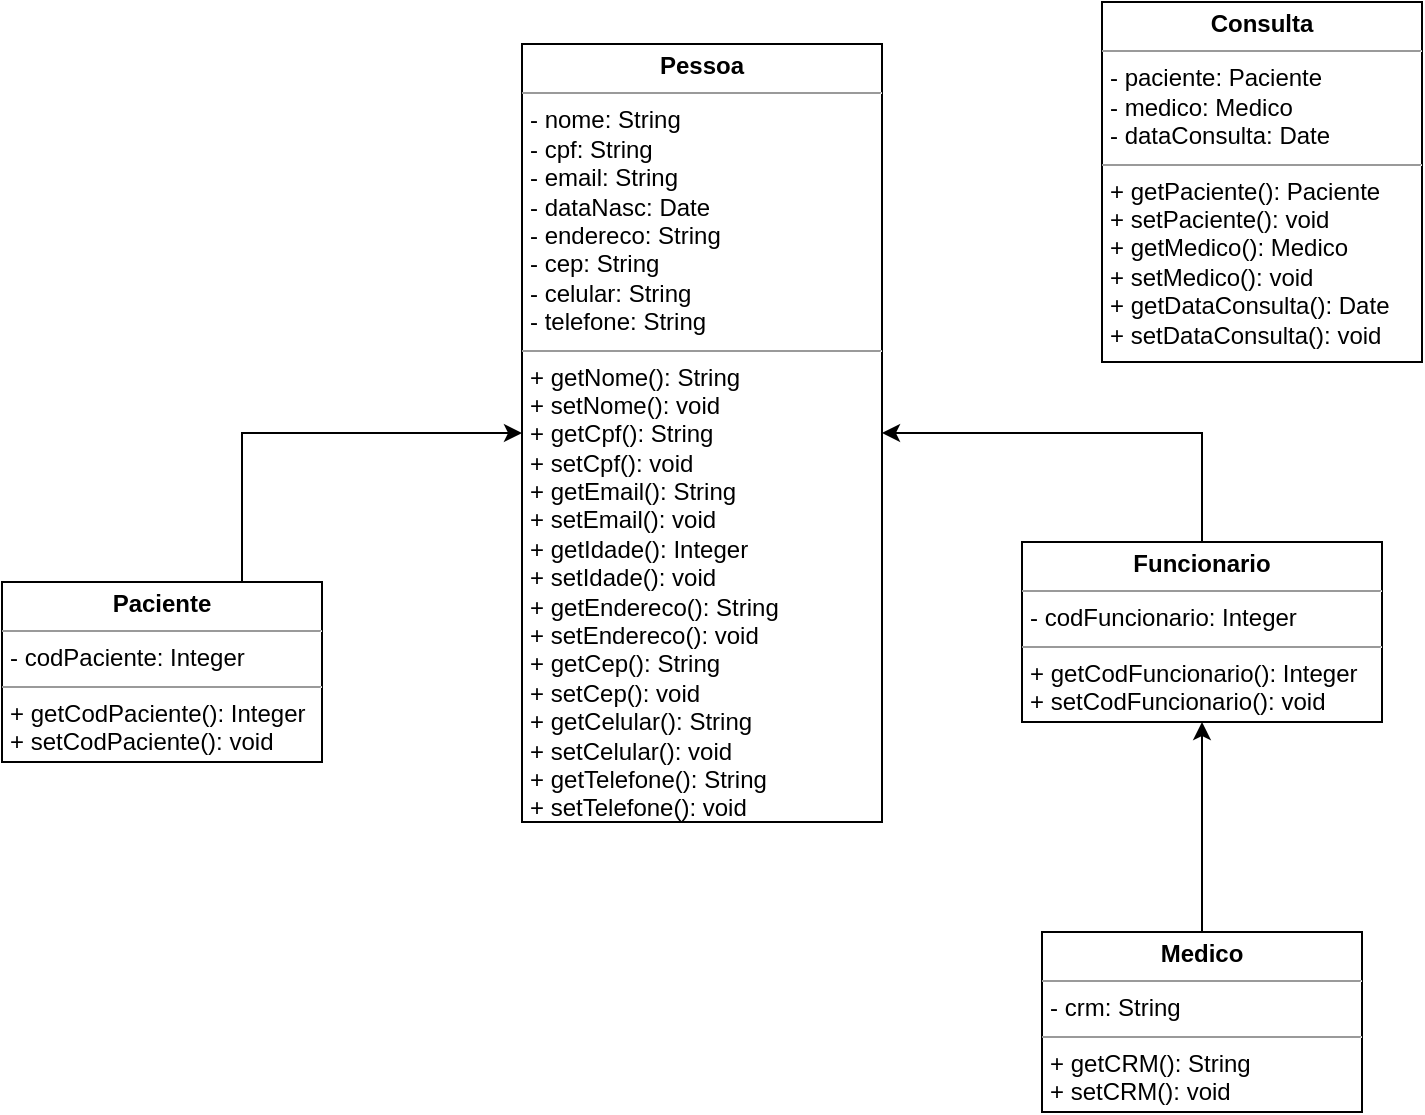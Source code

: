 <mxfile version="12.1.0" type="github" pages="1"><diagram id="ERxTOW4LmEn2Jtx4PXD8" name="Page-1"><mxGraphModel dx="1360" dy="802" grid="1" gridSize="10" guides="1" tooltips="1" connect="1" arrows="1" fold="1" page="1" pageScale="1" pageWidth="850" pageHeight="1100" math="0" shadow="0"><root><mxCell id="0"/><mxCell id="1" parent="0"/><mxCell id="YiNwjbArZB3FMrnhYyiu-31" style="edgeStyle=orthogonalEdgeStyle;rounded=0;orthogonalLoop=1;jettySize=auto;html=1;entryX=0.481;entryY=1.038;entryDx=0;entryDy=0;entryPerimeter=0;" parent="1" edge="1"><mxGeometry relative="1" as="geometry"><mxPoint x="290" y="180" as="sourcePoint"/></mxGeometry></mxCell><mxCell id="1cFCSTRzX2c1gAWlnHBy-112" style="edgeStyle=orthogonalEdgeStyle;rounded=0;orthogonalLoop=1;jettySize=auto;html=1;entryX=0.481;entryY=1.038;entryDx=0;entryDy=0;entryPerimeter=0;" parent="1" edge="1"><mxGeometry relative="1" as="geometry"><mxPoint x="290" y="180" as="sourcePoint"/></mxGeometry></mxCell><mxCell id="1cFCSTRzX2c1gAWlnHBy-204" style="edgeStyle=orthogonalEdgeStyle;rounded=0;orthogonalLoop=1;jettySize=auto;html=1;entryX=0.481;entryY=1.038;entryDx=0;entryDy=0;entryPerimeter=0;" parent="1" edge="1"><mxGeometry relative="1" as="geometry"><mxPoint x="300" y="190" as="sourcePoint"/></mxGeometry></mxCell><mxCell id="1cFCSTRzX2c1gAWlnHBy-258" value="&lt;p style=&quot;margin: 0px ; margin-top: 4px ; text-align: center&quot;&gt;&lt;b&gt;Pessoa&lt;/b&gt;&lt;/p&gt;&lt;hr size=&quot;1&quot;&gt;&lt;p style=&quot;margin: 0px ; margin-left: 4px&quot;&gt;- nome: String&lt;/p&gt;&lt;p style=&quot;margin: 0px ; margin-left: 4px&quot;&gt;- cpf: String&lt;/p&gt;&lt;p style=&quot;margin: 0px ; margin-left: 4px&quot;&gt;- email: String&lt;/p&gt;&lt;p style=&quot;margin: 0px ; margin-left: 4px&quot;&gt;- dataNasc: Date&lt;/p&gt;&lt;p style=&quot;margin: 0px ; margin-left: 4px&quot;&gt;- endereco: String&lt;/p&gt;&lt;p style=&quot;margin: 0px ; margin-left: 4px&quot;&gt;- cep: String&lt;/p&gt;&lt;p style=&quot;margin: 0px ; margin-left: 4px&quot;&gt;- celular: String&lt;/p&gt;&lt;p style=&quot;margin: 0px ; margin-left: 4px&quot;&gt;- telefone: String&lt;/p&gt;&lt;hr size=&quot;1&quot;&gt;&lt;p style=&quot;margin: 0px 0px 0px 4px&quot;&gt;+ getNome(): String&lt;/p&gt;&lt;p style=&quot;margin: 0px 0px 0px 4px&quot;&gt;+ setNome(): void&lt;/p&gt;&lt;p style=&quot;margin: 0px 0px 0px 4px&quot;&gt;+ getCpf(): String&lt;/p&gt;&lt;p style=&quot;margin: 0px 0px 0px 4px&quot;&gt;+ setCpf(): void&lt;/p&gt;&lt;p style=&quot;margin: 0px 0px 0px 4px&quot;&gt;+ getEmail(): String&lt;/p&gt;&lt;p style=&quot;margin: 0px 0px 0px 4px&quot;&gt;+ setEmail(): void&lt;/p&gt;&lt;p style=&quot;margin: 0px 0px 0px 4px&quot;&gt;+ getIdade(): Integer&lt;/p&gt;&lt;p style=&quot;margin: 0px 0px 0px 4px&quot;&gt;+ setIdade(): void&lt;/p&gt;&lt;p style=&quot;margin: 0px 0px 0px 4px&quot;&gt;+ getEndereco(): String&lt;/p&gt;&lt;p style=&quot;margin: 0px 0px 0px 4px&quot;&gt;+ setEndereco(): void&lt;/p&gt;&lt;p style=&quot;margin: 0px 0px 0px 4px&quot;&gt;+ getCep&lt;span&gt;(): String&lt;/span&gt;&lt;/p&gt;&lt;p style=&quot;margin: 0px 0px 0px 4px&quot;&gt;+ setCep(): void&lt;/p&gt;&lt;p style=&quot;margin: 0px 0px 0px 4px&quot;&gt;+ getCelular&lt;span&gt;(): String&lt;/span&gt;&lt;/p&gt;&lt;p style=&quot;margin: 0px 0px 0px 4px&quot;&gt;+ setCelular(): void&lt;/p&gt;&lt;p style=&quot;margin: 0px 0px 0px 4px&quot;&gt;+ getTelefone&lt;span&gt;(): String&lt;/span&gt;&lt;/p&gt;&lt;p style=&quot;margin: 0px 0px 0px 4px&quot;&gt;+ setTelefone(): void&lt;/p&gt;&lt;p style=&quot;margin: 0px 0px 0px 4px&quot;&gt;&lt;br&gt;&lt;/p&gt;&lt;p style=&quot;margin: 0px 0px 0px 4px&quot;&gt;&lt;br&gt;&lt;/p&gt;" style="verticalAlign=top;align=left;overflow=fill;fontSize=12;fontFamily=Helvetica;html=1;" parent="1" vertex="1"><mxGeometry x="330" y="61" width="180" height="389" as="geometry"/></mxCell><mxCell id="1cFCSTRzX2c1gAWlnHBy-272" value="" style="edgeStyle=orthogonalEdgeStyle;rounded=0;orthogonalLoop=1;jettySize=auto;html=1;entryX=0;entryY=0.5;entryDx=0;entryDy=0;exitX=0.75;exitY=0;exitDx=0;exitDy=0;" parent="1" source="1cFCSTRzX2c1gAWlnHBy-259" target="1cFCSTRzX2c1gAWlnHBy-258" edge="1"><mxGeometry relative="1" as="geometry"><mxPoint x="150" y="250" as="targetPoint"/></mxGeometry></mxCell><mxCell id="1cFCSTRzX2c1gAWlnHBy-259" value="&lt;p style=&quot;margin: 0px ; margin-top: 4px ; text-align: center&quot;&gt;&lt;b&gt;Paciente&lt;/b&gt;&lt;/p&gt;&lt;hr size=&quot;1&quot;&gt;&lt;p style=&quot;margin: 0px ; margin-left: 4px&quot;&gt;- codPaciente: Integer&lt;/p&gt;&lt;hr size=&quot;1&quot;&gt;&lt;p style=&quot;margin: 0px ; margin-left: 4px&quot;&gt;+ getCodPaciente(): Integer&lt;/p&gt;&lt;p style=&quot;margin: 0px ; margin-left: 4px&quot;&gt;+ setCodPaciente(): void&lt;/p&gt;" style="verticalAlign=top;align=left;overflow=fill;fontSize=12;fontFamily=Helvetica;html=1;" parent="1" vertex="1"><mxGeometry x="70" y="330" width="160" height="90" as="geometry"/></mxCell><mxCell id="1cFCSTRzX2c1gAWlnHBy-270" value="" style="edgeStyle=orthogonalEdgeStyle;rounded=0;orthogonalLoop=1;jettySize=auto;html=1;entryX=1;entryY=0.5;entryDx=0;entryDy=0;exitX=0.5;exitY=0;exitDx=0;exitDy=0;" parent="1" source="1cFCSTRzX2c1gAWlnHBy-265" target="1cFCSTRzX2c1gAWlnHBy-258" edge="1"><mxGeometry relative="1" as="geometry"><mxPoint x="710" y="250" as="targetPoint"/></mxGeometry></mxCell><mxCell id="1cFCSTRzX2c1gAWlnHBy-265" value="&lt;p style=&quot;margin: 0px ; margin-top: 4px ; text-align: center&quot;&gt;&lt;b&gt;Funcionario&lt;/b&gt;&lt;/p&gt;&lt;hr size=&quot;1&quot;&gt;&lt;p style=&quot;margin: 0px ; margin-left: 4px&quot;&gt;- codFuncionario: Integer&lt;/p&gt;&lt;hr size=&quot;1&quot;&gt;&lt;p style=&quot;margin: 0px ; margin-left: 4px&quot;&gt;+ getCodFuncionario(): Integer&lt;/p&gt;&lt;p style=&quot;margin: 0px ; margin-left: 4px&quot;&gt;+ setCodFuncionario(): void&lt;/p&gt;" style="verticalAlign=top;align=left;overflow=fill;fontSize=12;fontFamily=Helvetica;html=1;" parent="1" vertex="1"><mxGeometry x="580" y="310" width="180" height="90" as="geometry"/></mxCell><mxCell id="1cFCSTRzX2c1gAWlnHBy-274" value="" style="edgeStyle=orthogonalEdgeStyle;rounded=0;orthogonalLoop=1;jettySize=auto;html=1;entryX=0.5;entryY=1;entryDx=0;entryDy=0;" parent="1" source="1cFCSTRzX2c1gAWlnHBy-267" target="1cFCSTRzX2c1gAWlnHBy-265" edge="1"><mxGeometry relative="1" as="geometry"><mxPoint x="680" y="410" as="targetPoint"/></mxGeometry></mxCell><mxCell id="1cFCSTRzX2c1gAWlnHBy-267" value="&lt;p style=&quot;margin: 0px ; margin-top: 4px ; text-align: center&quot;&gt;&lt;b&gt;Medico&lt;/b&gt;&lt;/p&gt;&lt;hr size=&quot;1&quot;&gt;&lt;p style=&quot;margin: 0px ; margin-left: 4px&quot;&gt;- crm: String&lt;/p&gt;&lt;hr size=&quot;1&quot;&gt;&lt;p style=&quot;margin: 0px ; margin-left: 4px&quot;&gt;+ getCRM(): String&lt;/p&gt;&lt;p style=&quot;margin: 0px ; margin-left: 4px&quot;&gt;+ setCRM(): void&lt;/p&gt;" style="verticalAlign=top;align=left;overflow=fill;fontSize=12;fontFamily=Helvetica;html=1;" parent="1" vertex="1"><mxGeometry x="590" y="505" width="160" height="90" as="geometry"/></mxCell><mxCell id="1cFCSTRzX2c1gAWlnHBy-275" value="&lt;p style=&quot;margin: 0px ; margin-top: 4px ; text-align: center&quot;&gt;&lt;b&gt;Consulta&lt;/b&gt;&lt;/p&gt;&lt;hr size=&quot;1&quot;&gt;&lt;p style=&quot;margin: 0px ; margin-left: 4px&quot;&gt;- paciente: Paciente&lt;/p&gt;&lt;p style=&quot;margin: 0px ; margin-left: 4px&quot;&gt;- medico: Medico&lt;/p&gt;&lt;p style=&quot;margin: 0px ; margin-left: 4px&quot;&gt;- dataConsulta: Date&lt;/p&gt;&lt;hr size=&quot;1&quot;&gt;&lt;p style=&quot;margin: 0px ; margin-left: 4px&quot;&gt;+ getPaciente(): Paciente&lt;/p&gt;&lt;p style=&quot;margin: 0px ; margin-left: 4px&quot;&gt;+ setPaciente(): void&lt;/p&gt;&lt;p style=&quot;margin: 0px ; margin-left: 4px&quot;&gt;+ getMedico(): Medico&lt;/p&gt;&lt;p style=&quot;margin: 0px ; margin-left: 4px&quot;&gt;+ setMedico(): void&lt;/p&gt;&lt;p style=&quot;margin: 0px ; margin-left: 4px&quot;&gt;+ getDataConsulta(): Date&lt;/p&gt;&lt;p style=&quot;margin: 0px ; margin-left: 4px&quot;&gt;+ setDataConsulta(): void&lt;/p&gt;" style="verticalAlign=top;align=left;overflow=fill;fontSize=12;fontFamily=Helvetica;html=1;" parent="1" vertex="1"><mxGeometry x="620" y="40" width="160" height="180" as="geometry"/></mxCell></root></mxGraphModel></diagram></mxfile>